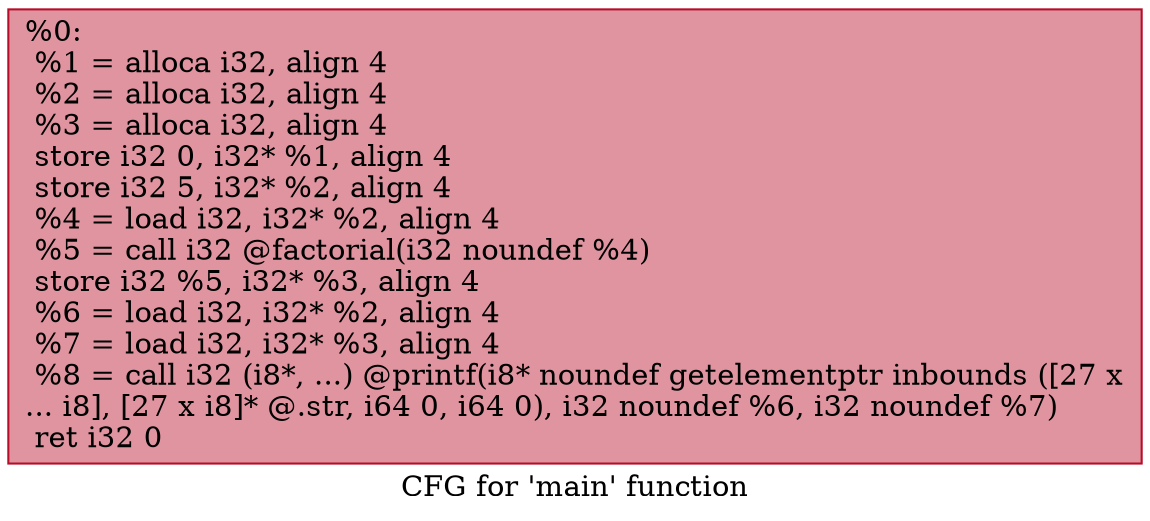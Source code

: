digraph "CFG for 'main' function" {
	label="CFG for 'main' function";

	Node0x55c79665d810 [shape=record,color="#b70d28ff", style=filled, fillcolor="#b70d2870",label="{%0:\l  %1 = alloca i32, align 4\l  %2 = alloca i32, align 4\l  %3 = alloca i32, align 4\l  store i32 0, i32* %1, align 4\l  store i32 5, i32* %2, align 4\l  %4 = load i32, i32* %2, align 4\l  %5 = call i32 @factorial(i32 noundef %4)\l  store i32 %5, i32* %3, align 4\l  %6 = load i32, i32* %2, align 4\l  %7 = load i32, i32* %3, align 4\l  %8 = call i32 (i8*, ...) @printf(i8* noundef getelementptr inbounds ([27 x\l... i8], [27 x i8]* @.str, i64 0, i64 0), i32 noundef %6, i32 noundef %7)\l  ret i32 0\l}"];
}
